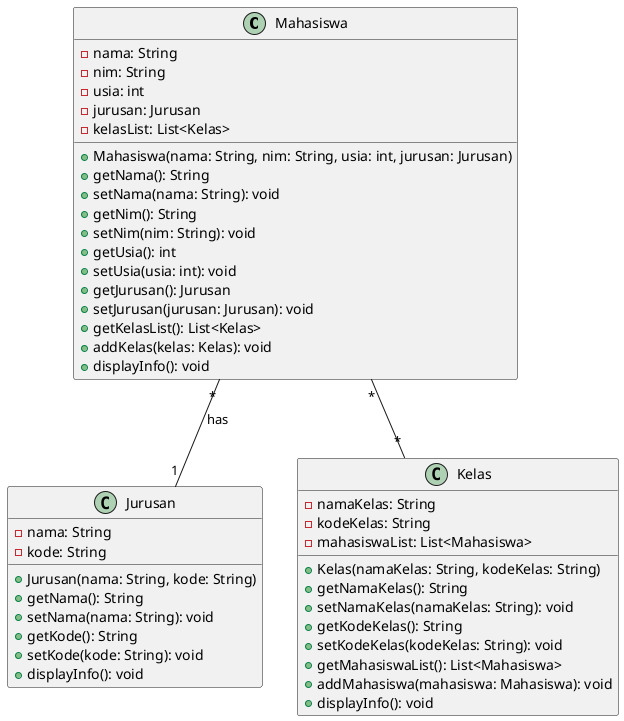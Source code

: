 
@startuml Mahasiswa
class Mahasiswa {
  -nama: String
  -nim: String
  -usia: int
  -jurusan: Jurusan
  -kelasList: List<Kelas>
  +Mahasiswa(nama: String, nim: String, usia: int, jurusan: Jurusan)
  +getNama(): String
  +setNama(nama: String): void
  +getNim(): String
  +setNim(nim: String): void
  +getUsia(): int
  +setUsia(usia: int): void
  +getJurusan(): Jurusan
  +setJurusan(jurusan: Jurusan): void
  +getKelasList(): List<Kelas>
  +addKelas(kelas: Kelas): void
  +displayInfo(): void
}

class Jurusan {
  -nama: String
  -kode: String
  +Jurusan(nama: String, kode: String)
  +getNama(): String
  +setNama(nama: String): void
  +getKode(): String
  +setKode(kode: String): void
  +displayInfo(): void
}

class Kelas {
  -namaKelas: String
  -kodeKelas: String
  -mahasiswaList: List<Mahasiswa>
  +Kelas(namaKelas: String, kodeKelas: String)
  +getNamaKelas(): String
  +setNamaKelas(namaKelas: String): void
  +getKodeKelas(): String
  +setKodeKelas(kodeKelas: String): void
  +getMahasiswaList(): List<Mahasiswa>
  +addMahasiswa(mahasiswa: Mahasiswa): void
  +displayInfo(): void
}

Mahasiswa "*" -- "1" Jurusan : has
Mahasiswa "*" -- "*" Kelas
@enduml